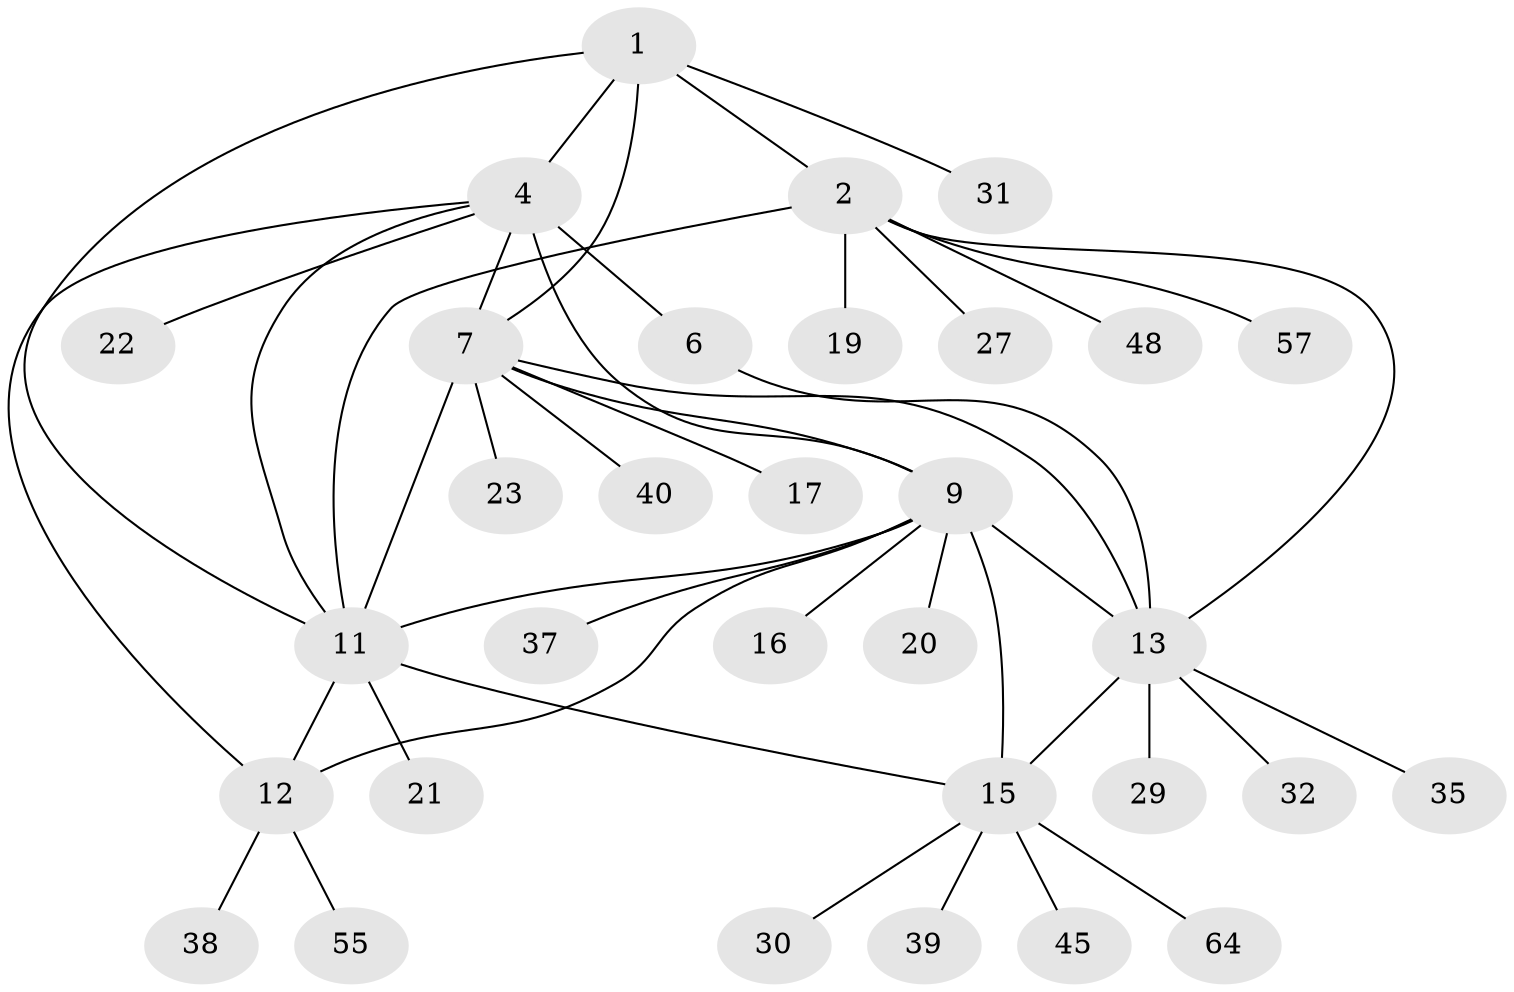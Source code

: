 // original degree distribution, {8: 0.078125, 2: 0.140625, 6: 0.0625, 3: 0.078125, 7: 0.03125, 4: 0.03125, 1: 0.5625, 5: 0.015625}
// Generated by graph-tools (version 1.1) at 2025/15/03/09/25 04:15:59]
// undirected, 32 vertices, 44 edges
graph export_dot {
graph [start="1"]
  node [color=gray90,style=filled];
  1 [super="+3+25"];
  2;
  4 [super="+5+49+50+56+58"];
  6;
  7;
  9 [super="+10+41"];
  11 [super="+34+43"];
  12 [super="+24"];
  13 [super="+14+18"];
  15 [super="+28+36+53"];
  16 [super="+33+54+52"];
  17;
  19;
  20;
  21;
  22 [super="+42+60"];
  23 [super="+59"];
  27;
  29;
  30;
  31;
  32;
  35;
  37;
  38;
  39;
  40;
  45;
  48;
  55;
  57;
  64;
  1 -- 2 [weight=2];
  1 -- 7;
  1 -- 31;
  1 -- 11;
  1 -- 4 [weight=2];
  2 -- 11;
  2 -- 13;
  2 -- 19;
  2 -- 27;
  2 -- 48;
  2 -- 57;
  4 -- 6 [weight=2];
  4 -- 22;
  4 -- 11;
  4 -- 7;
  4 -- 9;
  4 -- 12;
  6 -- 13;
  7 -- 9;
  7 -- 13;
  7 -- 17;
  7 -- 23;
  7 -- 40;
  7 -- 11;
  9 -- 16;
  9 -- 20;
  9 -- 37;
  9 -- 11;
  9 -- 12;
  9 -- 15;
  9 -- 13;
  11 -- 12;
  11 -- 15;
  11 -- 21;
  12 -- 38;
  12 -- 55;
  13 -- 15 [weight=2];
  13 -- 32;
  13 -- 29;
  13 -- 35;
  15 -- 64;
  15 -- 39;
  15 -- 45;
  15 -- 30;
}
